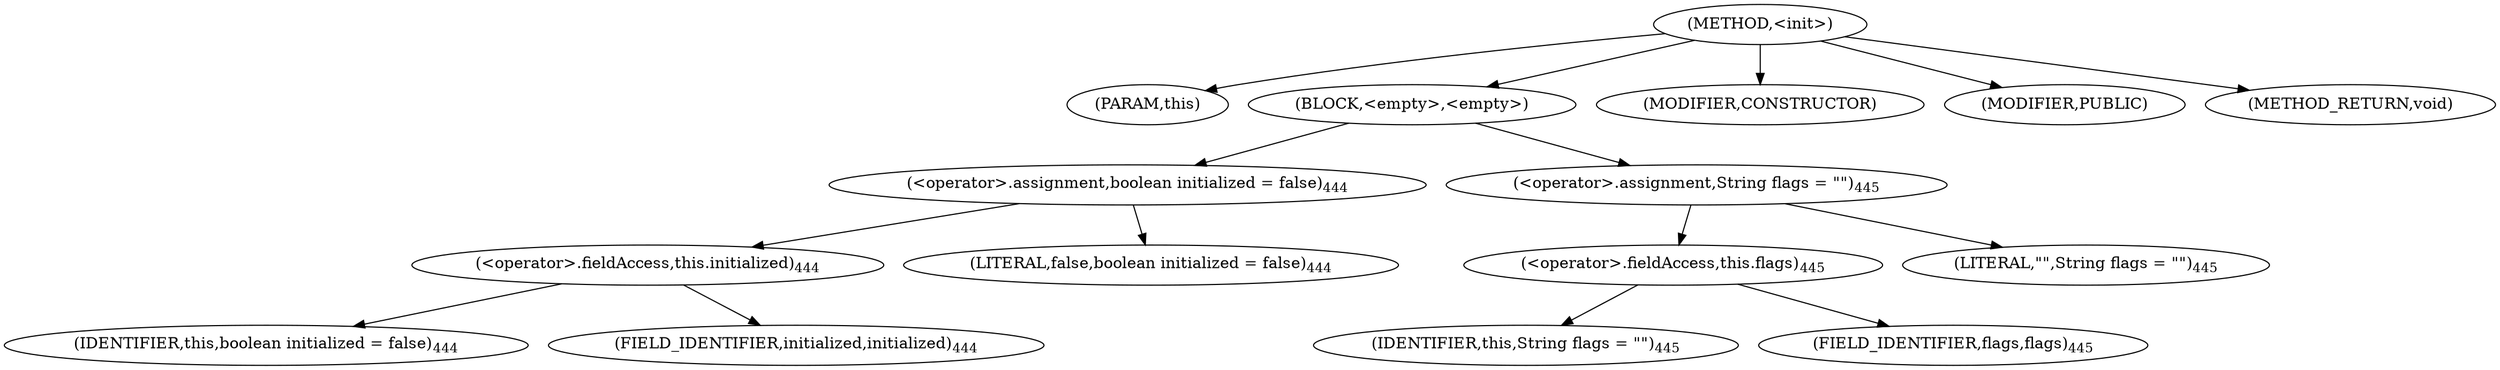 digraph "&lt;init&gt;" {  
"1026" [label = <(METHOD,&lt;init&gt;)> ]
"1027" [label = <(PARAM,this)> ]
"1028" [label = <(BLOCK,&lt;empty&gt;,&lt;empty&gt;)> ]
"1029" [label = <(&lt;operator&gt;.assignment,boolean initialized = false)<SUB>444</SUB>> ]
"1030" [label = <(&lt;operator&gt;.fieldAccess,this.initialized)<SUB>444</SUB>> ]
"1031" [label = <(IDENTIFIER,this,boolean initialized = false)<SUB>444</SUB>> ]
"1032" [label = <(FIELD_IDENTIFIER,initialized,initialized)<SUB>444</SUB>> ]
"1033" [label = <(LITERAL,false,boolean initialized = false)<SUB>444</SUB>> ]
"1034" [label = <(&lt;operator&gt;.assignment,String flags = &quot;&quot;)<SUB>445</SUB>> ]
"1035" [label = <(&lt;operator&gt;.fieldAccess,this.flags)<SUB>445</SUB>> ]
"1036" [label = <(IDENTIFIER,this,String flags = &quot;&quot;)<SUB>445</SUB>> ]
"1037" [label = <(FIELD_IDENTIFIER,flags,flags)<SUB>445</SUB>> ]
"1038" [label = <(LITERAL,&quot;&quot;,String flags = &quot;&quot;)<SUB>445</SUB>> ]
"1039" [label = <(MODIFIER,CONSTRUCTOR)> ]
"1040" [label = <(MODIFIER,PUBLIC)> ]
"1041" [label = <(METHOD_RETURN,void)> ]
  "1026" -> "1027" 
  "1026" -> "1028" 
  "1026" -> "1039" 
  "1026" -> "1040" 
  "1026" -> "1041" 
  "1028" -> "1029" 
  "1028" -> "1034" 
  "1029" -> "1030" 
  "1029" -> "1033" 
  "1030" -> "1031" 
  "1030" -> "1032" 
  "1034" -> "1035" 
  "1034" -> "1038" 
  "1035" -> "1036" 
  "1035" -> "1037" 
}
